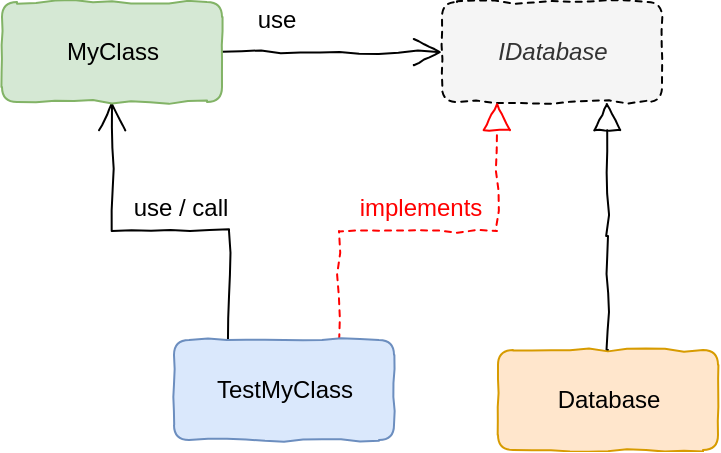 <mxfile version="13.0.3" type="device"><diagram id="7e5DO9CH2mnc_57N4-28" name="Page-1"><mxGraphModel dx="941" dy="389" grid="0" gridSize="10" guides="1" tooltips="1" connect="1" arrows="1" fold="1" page="0" pageScale="1" pageWidth="827" pageHeight="1169" math="0" shadow="0"><root><mxCell id="0"/><mxCell id="1" parent="0"/><mxCell id="l021sy2ibsTPf0Ai6Adv-1" value="IDatabase" style="html=1;fillColor=#f5f5f5;strokeColor=#000000;rounded=1;comic=1;fontColor=#333333;dashed=1;fontStyle=2" vertex="1" parent="1"><mxGeometry x="208" y="275" width="110" height="50" as="geometry"/></mxCell><mxCell id="l021sy2ibsTPf0Ai6Adv-5" value="" style="edgeStyle=orthogonalEdgeStyle;rounded=0;orthogonalLoop=1;jettySize=auto;html=1;endArrow=block;endFill=0;endSize=12;dashed=1;entryX=0.25;entryY=1;entryDx=0;entryDy=0;exitX=0.75;exitY=0;exitDx=0;exitDy=0;comic=1;strokeColor=#FF0000;" edge="1" parent="1" source="l021sy2ibsTPf0Ai6Adv-2" target="l021sy2ibsTPf0Ai6Adv-1"><mxGeometry relative="1" as="geometry"><mxPoint x="226" y="369" as="targetPoint"/></mxGeometry></mxCell><mxCell id="l021sy2ibsTPf0Ai6Adv-8" value="" style="edgeStyle=orthogonalEdgeStyle;rounded=0;orthogonalLoop=1;jettySize=auto;html=1;endArrow=open;endFill=0;endSize=12;comic=1;exitX=0.25;exitY=0;exitDx=0;exitDy=0;" edge="1" parent="1" source="l021sy2ibsTPf0Ai6Adv-2" target="l021sy2ibsTPf0Ai6Adv-3"><mxGeometry relative="1" as="geometry"/></mxCell><mxCell id="l021sy2ibsTPf0Ai6Adv-2" value="TestMyClass" style="html=1;rounded=1;comic=1;strokeColor=#6c8ebf;fillColor=#dae8fc;shadow=0;glass=0;gradientColor=none;" vertex="1" parent="1"><mxGeometry x="74" y="444" width="110" height="50" as="geometry"/></mxCell><mxCell id="l021sy2ibsTPf0Ai6Adv-4" value="" style="edgeStyle=orthogonalEdgeStyle;rounded=0;orthogonalLoop=1;jettySize=auto;html=1;endArrow=open;endFill=0;endSize=12;entryX=0;entryY=0.5;entryDx=0;entryDy=0;comic=1;" edge="1" parent="1" source="l021sy2ibsTPf0Ai6Adv-3" target="l021sy2ibsTPf0Ai6Adv-1"><mxGeometry relative="1" as="geometry"><mxPoint x="64" y="345" as="targetPoint"/></mxGeometry></mxCell><mxCell id="l021sy2ibsTPf0Ai6Adv-3" value="MyClass" style="html=1;rounded=1;shadow=0;glass=0;comic=1;strokeColor=#82b366;fillColor=#d5e8d4;" vertex="1" parent="1"><mxGeometry x="-12" y="275" width="110" height="50" as="geometry"/></mxCell><mxCell id="l021sy2ibsTPf0Ai6Adv-6" value="use" style="text;html=1;align=center;verticalAlign=middle;resizable=0;points=[];autosize=1;" vertex="1" parent="1"><mxGeometry x="110" y="275" width="29" height="18" as="geometry"/></mxCell><mxCell id="l021sy2ibsTPf0Ai6Adv-7" value="implements" style="text;html=1;align=center;verticalAlign=middle;resizable=0;points=[];autosize=1;fontColor=#FF0000;" vertex="1" parent="1"><mxGeometry x="161" y="369" width="71" height="18" as="geometry"/></mxCell><mxCell id="l021sy2ibsTPf0Ai6Adv-9" value="use / call" style="text;html=1;align=center;verticalAlign=middle;resizable=0;points=[];autosize=1;" vertex="1" parent="1"><mxGeometry x="48" y="369" width="57" height="18" as="geometry"/></mxCell><mxCell id="l021sy2ibsTPf0Ai6Adv-12" value="" style="edgeStyle=orthogonalEdgeStyle;rounded=0;orthogonalLoop=1;jettySize=auto;html=1;endArrow=block;endFill=0;endSize=12;entryX=0.75;entryY=1;entryDx=0;entryDy=0;comic=1;" edge="1" parent="1" source="l021sy2ibsTPf0Ai6Adv-11" target="l021sy2ibsTPf0Ai6Adv-1"><mxGeometry relative="1" as="geometry"><mxPoint x="278" y="377" as="targetPoint"/></mxGeometry></mxCell><mxCell id="l021sy2ibsTPf0Ai6Adv-11" value="Database" style="html=1;rounded=1;shadow=0;glass=0;comic=1;strokeColor=#d79b00;fillColor=#ffe6cc;" vertex="1" parent="1"><mxGeometry x="236" y="449" width="110" height="50" as="geometry"/></mxCell></root></mxGraphModel></diagram></mxfile>
